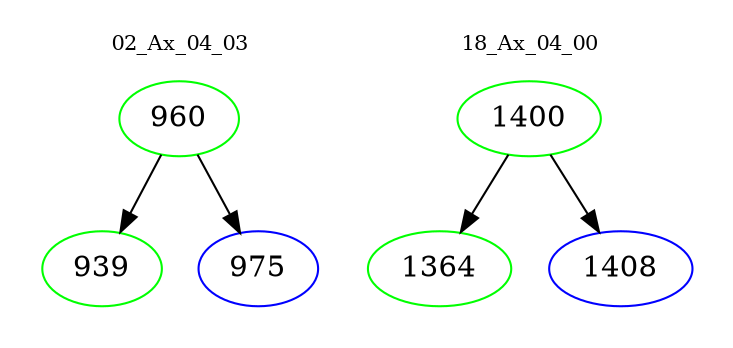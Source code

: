 digraph{
subgraph cluster_0 {
color = white
label = "02_Ax_04_03";
fontsize=10;
T0_960 [label="960", color="green"]
T0_960 -> T0_939 [color="black"]
T0_939 [label="939", color="green"]
T0_960 -> T0_975 [color="black"]
T0_975 [label="975", color="blue"]
}
subgraph cluster_1 {
color = white
label = "18_Ax_04_00";
fontsize=10;
T1_1400 [label="1400", color="green"]
T1_1400 -> T1_1364 [color="black"]
T1_1364 [label="1364", color="green"]
T1_1400 -> T1_1408 [color="black"]
T1_1408 [label="1408", color="blue"]
}
}
